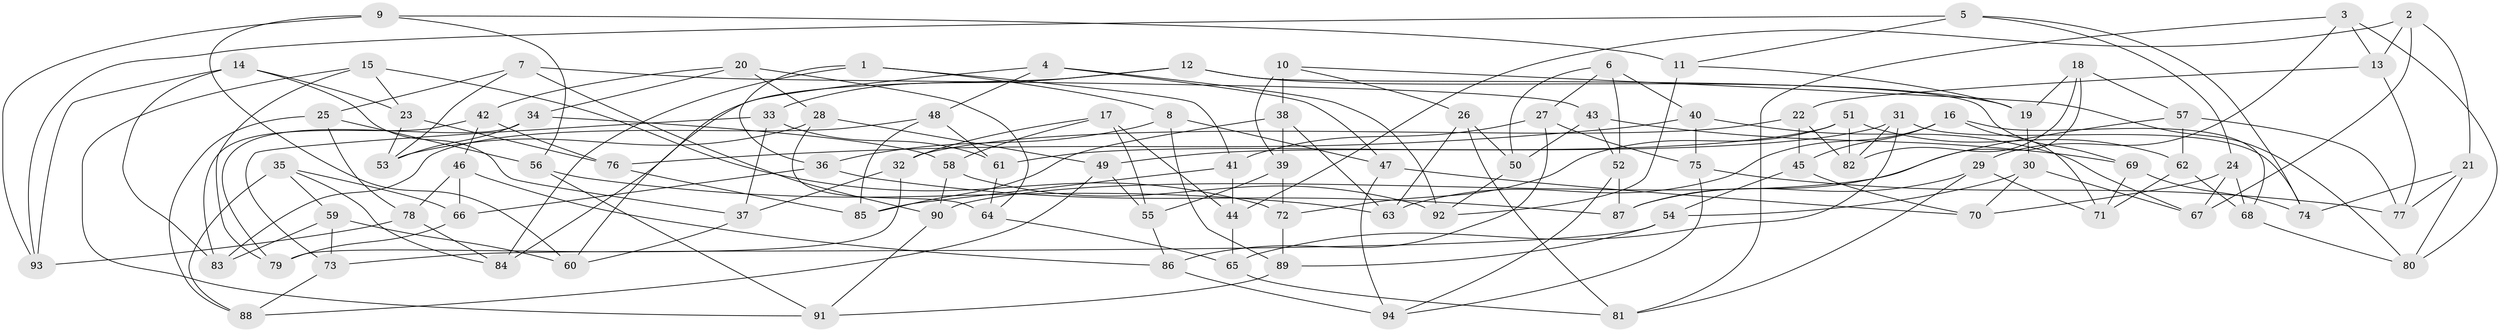 // Generated by graph-tools (version 1.1) at 2025/27/03/09/25 03:27:01]
// undirected, 94 vertices, 188 edges
graph export_dot {
graph [start="1"]
  node [color=gray90,style=filled];
  1;
  2;
  3;
  4;
  5;
  6;
  7;
  8;
  9;
  10;
  11;
  12;
  13;
  14;
  15;
  16;
  17;
  18;
  19;
  20;
  21;
  22;
  23;
  24;
  25;
  26;
  27;
  28;
  29;
  30;
  31;
  32;
  33;
  34;
  35;
  36;
  37;
  38;
  39;
  40;
  41;
  42;
  43;
  44;
  45;
  46;
  47;
  48;
  49;
  50;
  51;
  52;
  53;
  54;
  55;
  56;
  57;
  58;
  59;
  60;
  61;
  62;
  63;
  64;
  65;
  66;
  67;
  68;
  69;
  70;
  71;
  72;
  73;
  74;
  75;
  76;
  77;
  78;
  79;
  80;
  81;
  82;
  83;
  84;
  85;
  86;
  87;
  88;
  89;
  90;
  91;
  92;
  93;
  94;
  1 -- 84;
  1 -- 36;
  1 -- 41;
  1 -- 8;
  2 -- 67;
  2 -- 21;
  2 -- 44;
  2 -- 13;
  3 -- 81;
  3 -- 29;
  3 -- 80;
  3 -- 13;
  4 -- 48;
  4 -- 60;
  4 -- 47;
  4 -- 92;
  5 -- 24;
  5 -- 93;
  5 -- 11;
  5 -- 74;
  6 -- 27;
  6 -- 52;
  6 -- 40;
  6 -- 50;
  7 -- 43;
  7 -- 90;
  7 -- 53;
  7 -- 25;
  8 -- 36;
  8 -- 47;
  8 -- 89;
  9 -- 11;
  9 -- 60;
  9 -- 56;
  9 -- 93;
  10 -- 26;
  10 -- 39;
  10 -- 38;
  10 -- 80;
  11 -- 92;
  11 -- 19;
  12 -- 33;
  12 -- 69;
  12 -- 84;
  12 -- 19;
  13 -- 77;
  13 -- 22;
  14 -- 23;
  14 -- 83;
  14 -- 93;
  14 -- 37;
  15 -- 72;
  15 -- 23;
  15 -- 79;
  15 -- 91;
  16 -- 45;
  16 -- 71;
  16 -- 68;
  16 -- 63;
  17 -- 44;
  17 -- 58;
  17 -- 55;
  17 -- 32;
  18 -- 87;
  18 -- 19;
  18 -- 82;
  18 -- 57;
  19 -- 30;
  20 -- 64;
  20 -- 34;
  20 -- 42;
  20 -- 28;
  21 -- 74;
  21 -- 77;
  21 -- 80;
  22 -- 45;
  22 -- 82;
  22 -- 32;
  23 -- 76;
  23 -- 53;
  24 -- 70;
  24 -- 68;
  24 -- 67;
  25 -- 56;
  25 -- 78;
  25 -- 88;
  26 -- 63;
  26 -- 81;
  26 -- 50;
  27 -- 75;
  27 -- 41;
  27 -- 86;
  28 -- 64;
  28 -- 49;
  28 -- 53;
  29 -- 71;
  29 -- 87;
  29 -- 81;
  30 -- 67;
  30 -- 54;
  30 -- 70;
  31 -- 49;
  31 -- 82;
  31 -- 65;
  31 -- 74;
  32 -- 79;
  32 -- 37;
  33 -- 73;
  33 -- 37;
  33 -- 61;
  34 -- 58;
  34 -- 79;
  34 -- 53;
  35 -- 59;
  35 -- 66;
  35 -- 84;
  35 -- 88;
  36 -- 66;
  36 -- 87;
  37 -- 60;
  38 -- 39;
  38 -- 85;
  38 -- 63;
  39 -- 72;
  39 -- 55;
  40 -- 76;
  40 -- 75;
  40 -- 67;
  41 -- 85;
  41 -- 44;
  42 -- 83;
  42 -- 46;
  42 -- 76;
  43 -- 52;
  43 -- 50;
  43 -- 69;
  44 -- 65;
  45 -- 54;
  45 -- 70;
  46 -- 78;
  46 -- 86;
  46 -- 66;
  47 -- 94;
  47 -- 70;
  48 -- 61;
  48 -- 85;
  48 -- 83;
  49 -- 88;
  49 -- 55;
  50 -- 92;
  51 -- 61;
  51 -- 82;
  51 -- 72;
  51 -- 62;
  52 -- 87;
  52 -- 94;
  54 -- 89;
  54 -- 73;
  55 -- 86;
  56 -- 63;
  56 -- 91;
  57 -- 90;
  57 -- 77;
  57 -- 62;
  58 -- 92;
  58 -- 90;
  59 -- 60;
  59 -- 83;
  59 -- 73;
  61 -- 64;
  62 -- 68;
  62 -- 71;
  64 -- 65;
  65 -- 81;
  66 -- 79;
  68 -- 80;
  69 -- 74;
  69 -- 71;
  72 -- 89;
  73 -- 88;
  75 -- 94;
  75 -- 77;
  76 -- 85;
  78 -- 84;
  78 -- 93;
  86 -- 94;
  89 -- 91;
  90 -- 91;
}
